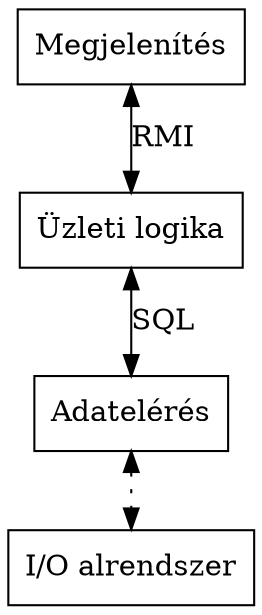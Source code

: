digraph G {
	node [shape=record]
	c0 [label="{Megjelenítés}"]

	c1 [label="{Üzleti logika}"]
	c0 -> c1 [dir=both, label="RMI"]

	c2 [label="{Adatelérés}"]
	c1 -> c2 [dir=both, label="SQL"]

	c3 [label="I/O alrendszer"]
	c2 -> c3 [dir=both, style="dotted"]
}
